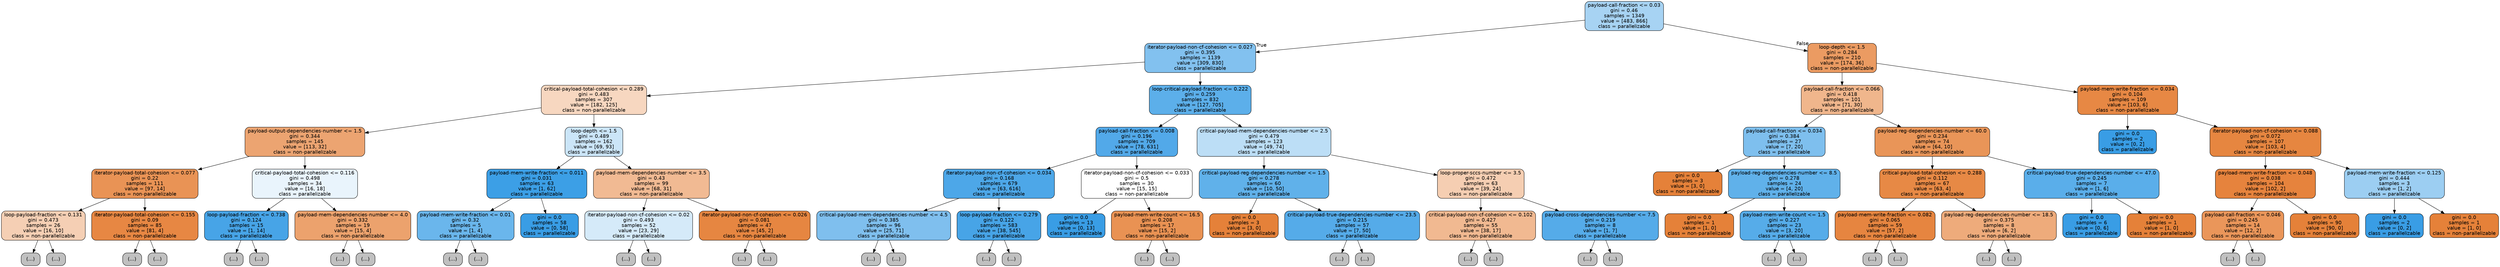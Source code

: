 digraph Tree {
node [shape=box, style="filled, rounded", color="black", fontname=helvetica] ;
edge [fontname=helvetica] ;
0 [label="payload-call-fraction <= 0.03\ngini = 0.46\nsamples = 1349\nvalue = [483, 866]\nclass = parallelizable", fillcolor="#399de571"] ;
1 [label="iterator-payload-non-cf-cohesion <= 0.027\ngini = 0.395\nsamples = 1139\nvalue = [309, 830]\nclass = parallelizable", fillcolor="#399de5a0"] ;
0 -> 1 [labeldistance=2.5, labelangle=45, headlabel="True"] ;
2 [label="critical-payload-total-cohesion <= 0.289\ngini = 0.483\nsamples = 307\nvalue = [182, 125]\nclass = non-parallelizable", fillcolor="#e5813950"] ;
1 -> 2 ;
3 [label="payload-output-dependencies-number <= 1.5\ngini = 0.344\nsamples = 145\nvalue = [113, 32]\nclass = non-parallelizable", fillcolor="#e58139b7"] ;
2 -> 3 ;
4 [label="iterator-payload-total-cohesion <= 0.077\ngini = 0.22\nsamples = 111\nvalue = [97, 14]\nclass = non-parallelizable", fillcolor="#e58139da"] ;
3 -> 4 ;
5 [label="loop-payload-fraction <= 0.131\ngini = 0.473\nsamples = 26\nvalue = [16, 10]\nclass = non-parallelizable", fillcolor="#e5813960"] ;
4 -> 5 ;
6 [label="(...)", fillcolor="#C0C0C0"] ;
5 -> 6 ;
13 [label="(...)", fillcolor="#C0C0C0"] ;
5 -> 13 ;
16 [label="iterator-payload-total-cohesion <= 0.155\ngini = 0.09\nsamples = 85\nvalue = [81, 4]\nclass = non-parallelizable", fillcolor="#e58139f2"] ;
4 -> 16 ;
17 [label="(...)", fillcolor="#C0C0C0"] ;
16 -> 17 ;
22 [label="(...)", fillcolor="#C0C0C0"] ;
16 -> 22 ;
27 [label="critical-payload-total-cohesion <= 0.116\ngini = 0.498\nsamples = 34\nvalue = [16, 18]\nclass = parallelizable", fillcolor="#399de51c"] ;
3 -> 27 ;
28 [label="loop-payload-fraction <= 0.738\ngini = 0.124\nsamples = 15\nvalue = [1, 14]\nclass = parallelizable", fillcolor="#399de5ed"] ;
27 -> 28 ;
29 [label="(...)", fillcolor="#C0C0C0"] ;
28 -> 29 ;
30 [label="(...)", fillcolor="#C0C0C0"] ;
28 -> 30 ;
31 [label="payload-mem-dependencies-number <= 4.0\ngini = 0.332\nsamples = 19\nvalue = [15, 4]\nclass = non-parallelizable", fillcolor="#e58139bb"] ;
27 -> 31 ;
32 [label="(...)", fillcolor="#C0C0C0"] ;
31 -> 32 ;
33 [label="(...)", fillcolor="#C0C0C0"] ;
31 -> 33 ;
38 [label="loop-depth <= 1.5\ngini = 0.489\nsamples = 162\nvalue = [69, 93]\nclass = parallelizable", fillcolor="#399de542"] ;
2 -> 38 ;
39 [label="payload-mem-write-fraction <= 0.011\ngini = 0.031\nsamples = 63\nvalue = [1, 62]\nclass = parallelizable", fillcolor="#399de5fb"] ;
38 -> 39 ;
40 [label="payload-mem-write-fraction <= 0.01\ngini = 0.32\nsamples = 5\nvalue = [1, 4]\nclass = parallelizable", fillcolor="#399de5bf"] ;
39 -> 40 ;
41 [label="(...)", fillcolor="#C0C0C0"] ;
40 -> 41 ;
42 [label="(...)", fillcolor="#C0C0C0"] ;
40 -> 42 ;
43 [label="gini = 0.0\nsamples = 58\nvalue = [0, 58]\nclass = parallelizable", fillcolor="#399de5ff"] ;
39 -> 43 ;
44 [label="payload-mem-dependencies-number <= 3.5\ngini = 0.43\nsamples = 99\nvalue = [68, 31]\nclass = non-parallelizable", fillcolor="#e581398b"] ;
38 -> 44 ;
45 [label="iterator-payload-non-cf-cohesion <= 0.02\ngini = 0.493\nsamples = 52\nvalue = [23, 29]\nclass = parallelizable", fillcolor="#399de535"] ;
44 -> 45 ;
46 [label="(...)", fillcolor="#C0C0C0"] ;
45 -> 46 ;
55 [label="(...)", fillcolor="#C0C0C0"] ;
45 -> 55 ;
66 [label="iterator-payload-non-cf-cohesion <= 0.026\ngini = 0.081\nsamples = 47\nvalue = [45, 2]\nclass = non-parallelizable", fillcolor="#e58139f4"] ;
44 -> 66 ;
67 [label="(...)", fillcolor="#C0C0C0"] ;
66 -> 67 ;
72 [label="(...)", fillcolor="#C0C0C0"] ;
66 -> 72 ;
73 [label="loop-critical-payload-fraction <= 0.222\ngini = 0.259\nsamples = 832\nvalue = [127, 705]\nclass = parallelizable", fillcolor="#399de5d1"] ;
1 -> 73 ;
74 [label="payload-call-fraction <= 0.008\ngini = 0.196\nsamples = 709\nvalue = [78, 631]\nclass = parallelizable", fillcolor="#399de5df"] ;
73 -> 74 ;
75 [label="iterator-payload-non-cf-cohesion <= 0.034\ngini = 0.168\nsamples = 679\nvalue = [63, 616]\nclass = parallelizable", fillcolor="#399de5e5"] ;
74 -> 75 ;
76 [label="critical-payload-mem-dependencies-number <= 4.5\ngini = 0.385\nsamples = 96\nvalue = [25, 71]\nclass = parallelizable", fillcolor="#399de5a5"] ;
75 -> 76 ;
77 [label="(...)", fillcolor="#C0C0C0"] ;
76 -> 77 ;
100 [label="(...)", fillcolor="#C0C0C0"] ;
76 -> 100 ;
105 [label="loop-payload-fraction <= 0.279\ngini = 0.122\nsamples = 583\nvalue = [38, 545]\nclass = parallelizable", fillcolor="#399de5ed"] ;
75 -> 105 ;
106 [label="(...)", fillcolor="#C0C0C0"] ;
105 -> 106 ;
107 [label="(...)", fillcolor="#C0C0C0"] ;
105 -> 107 ;
180 [label="iterator-payload-non-cf-cohesion <= 0.033\ngini = 0.5\nsamples = 30\nvalue = [15, 15]\nclass = non-parallelizable", fillcolor="#e5813900"] ;
74 -> 180 ;
181 [label="gini = 0.0\nsamples = 13\nvalue = [0, 13]\nclass = parallelizable", fillcolor="#399de5ff"] ;
180 -> 181 ;
182 [label="payload-mem-write-count <= 16.5\ngini = 0.208\nsamples = 17\nvalue = [15, 2]\nclass = non-parallelizable", fillcolor="#e58139dd"] ;
180 -> 182 ;
183 [label="(...)", fillcolor="#C0C0C0"] ;
182 -> 183 ;
186 [label="(...)", fillcolor="#C0C0C0"] ;
182 -> 186 ;
187 [label="critical-payload-mem-dependencies-number <= 2.5\ngini = 0.479\nsamples = 123\nvalue = [49, 74]\nclass = parallelizable", fillcolor="#399de556"] ;
73 -> 187 ;
188 [label="critical-payload-reg-dependencies-number <= 1.5\ngini = 0.278\nsamples = 60\nvalue = [10, 50]\nclass = parallelizable", fillcolor="#399de5cc"] ;
187 -> 188 ;
189 [label="gini = 0.0\nsamples = 3\nvalue = [3, 0]\nclass = non-parallelizable", fillcolor="#e58139ff"] ;
188 -> 189 ;
190 [label="critical-payload-true-dependencies-number <= 23.5\ngini = 0.215\nsamples = 57\nvalue = [7, 50]\nclass = parallelizable", fillcolor="#399de5db"] ;
188 -> 190 ;
191 [label="(...)", fillcolor="#C0C0C0"] ;
190 -> 191 ;
206 [label="(...)", fillcolor="#C0C0C0"] ;
190 -> 206 ;
207 [label="loop-proper-sccs-number <= 3.5\ngini = 0.472\nsamples = 63\nvalue = [39, 24]\nclass = non-parallelizable", fillcolor="#e5813962"] ;
187 -> 207 ;
208 [label="critical-payload-non-cf-cohesion <= 0.102\ngini = 0.427\nsamples = 55\nvalue = [38, 17]\nclass = non-parallelizable", fillcolor="#e581398d"] ;
207 -> 208 ;
209 [label="(...)", fillcolor="#C0C0C0"] ;
208 -> 209 ;
214 [label="(...)", fillcolor="#C0C0C0"] ;
208 -> 214 ;
233 [label="payload-cross-dependencies-number <= 7.5\ngini = 0.219\nsamples = 8\nvalue = [1, 7]\nclass = parallelizable", fillcolor="#399de5db"] ;
207 -> 233 ;
234 [label="(...)", fillcolor="#C0C0C0"] ;
233 -> 234 ;
235 [label="(...)", fillcolor="#C0C0C0"] ;
233 -> 235 ;
236 [label="loop-depth <= 1.5\ngini = 0.284\nsamples = 210\nvalue = [174, 36]\nclass = non-parallelizable", fillcolor="#e58139ca"] ;
0 -> 236 [labeldistance=2.5, labelangle=-45, headlabel="False"] ;
237 [label="payload-call-fraction <= 0.066\ngini = 0.418\nsamples = 101\nvalue = [71, 30]\nclass = non-parallelizable", fillcolor="#e5813993"] ;
236 -> 237 ;
238 [label="payload-call-fraction <= 0.034\ngini = 0.384\nsamples = 27\nvalue = [7, 20]\nclass = parallelizable", fillcolor="#399de5a6"] ;
237 -> 238 ;
239 [label="gini = 0.0\nsamples = 3\nvalue = [3, 0]\nclass = non-parallelizable", fillcolor="#e58139ff"] ;
238 -> 239 ;
240 [label="payload-reg-dependencies-number <= 8.5\ngini = 0.278\nsamples = 24\nvalue = [4, 20]\nclass = parallelizable", fillcolor="#399de5cc"] ;
238 -> 240 ;
241 [label="gini = 0.0\nsamples = 1\nvalue = [1, 0]\nclass = non-parallelizable", fillcolor="#e58139ff"] ;
240 -> 241 ;
242 [label="payload-mem-write-count <= 1.5\ngini = 0.227\nsamples = 23\nvalue = [3, 20]\nclass = parallelizable", fillcolor="#399de5d9"] ;
240 -> 242 ;
243 [label="(...)", fillcolor="#C0C0C0"] ;
242 -> 243 ;
244 [label="(...)", fillcolor="#C0C0C0"] ;
242 -> 244 ;
251 [label="payload-reg-dependencies-number <= 60.0\ngini = 0.234\nsamples = 74\nvalue = [64, 10]\nclass = non-parallelizable", fillcolor="#e58139d7"] ;
237 -> 251 ;
252 [label="critical-payload-total-cohesion <= 0.288\ngini = 0.112\nsamples = 67\nvalue = [63, 4]\nclass = non-parallelizable", fillcolor="#e58139ef"] ;
251 -> 252 ;
253 [label="payload-mem-write-fraction <= 0.082\ngini = 0.065\nsamples = 59\nvalue = [57, 2]\nclass = non-parallelizable", fillcolor="#e58139f6"] ;
252 -> 253 ;
254 [label="(...)", fillcolor="#C0C0C0"] ;
253 -> 254 ;
257 [label="(...)", fillcolor="#C0C0C0"] ;
253 -> 257 ;
262 [label="payload-reg-dependencies-number <= 18.5\ngini = 0.375\nsamples = 8\nvalue = [6, 2]\nclass = non-parallelizable", fillcolor="#e58139aa"] ;
252 -> 262 ;
263 [label="(...)", fillcolor="#C0C0C0"] ;
262 -> 263 ;
264 [label="(...)", fillcolor="#C0C0C0"] ;
262 -> 264 ;
265 [label="critical-payload-true-dependencies-number <= 47.0\ngini = 0.245\nsamples = 7\nvalue = [1, 6]\nclass = parallelizable", fillcolor="#399de5d4"] ;
251 -> 265 ;
266 [label="gini = 0.0\nsamples = 6\nvalue = [0, 6]\nclass = parallelizable", fillcolor="#399de5ff"] ;
265 -> 266 ;
267 [label="gini = 0.0\nsamples = 1\nvalue = [1, 0]\nclass = non-parallelizable", fillcolor="#e58139ff"] ;
265 -> 267 ;
268 [label="payload-mem-write-fraction <= 0.034\ngini = 0.104\nsamples = 109\nvalue = [103, 6]\nclass = non-parallelizable", fillcolor="#e58139f0"] ;
236 -> 268 ;
269 [label="gini = 0.0\nsamples = 2\nvalue = [0, 2]\nclass = parallelizable", fillcolor="#399de5ff"] ;
268 -> 269 ;
270 [label="iterator-payload-non-cf-cohesion <= 0.088\ngini = 0.072\nsamples = 107\nvalue = [103, 4]\nclass = non-parallelizable", fillcolor="#e58139f5"] ;
268 -> 270 ;
271 [label="payload-mem-write-fraction <= 0.048\ngini = 0.038\nsamples = 104\nvalue = [102, 2]\nclass = non-parallelizable", fillcolor="#e58139fa"] ;
270 -> 271 ;
272 [label="payload-call-fraction <= 0.046\ngini = 0.245\nsamples = 14\nvalue = [12, 2]\nclass = non-parallelizable", fillcolor="#e58139d4"] ;
271 -> 272 ;
273 [label="(...)", fillcolor="#C0C0C0"] ;
272 -> 273 ;
274 [label="(...)", fillcolor="#C0C0C0"] ;
272 -> 274 ;
275 [label="gini = 0.0\nsamples = 90\nvalue = [90, 0]\nclass = non-parallelizable", fillcolor="#e58139ff"] ;
271 -> 275 ;
276 [label="payload-mem-write-fraction <= 0.125\ngini = 0.444\nsamples = 3\nvalue = [1, 2]\nclass = parallelizable", fillcolor="#399de57f"] ;
270 -> 276 ;
277 [label="gini = 0.0\nsamples = 2\nvalue = [0, 2]\nclass = parallelizable", fillcolor="#399de5ff"] ;
276 -> 277 ;
278 [label="gini = 0.0\nsamples = 1\nvalue = [1, 0]\nclass = non-parallelizable", fillcolor="#e58139ff"] ;
276 -> 278 ;
}